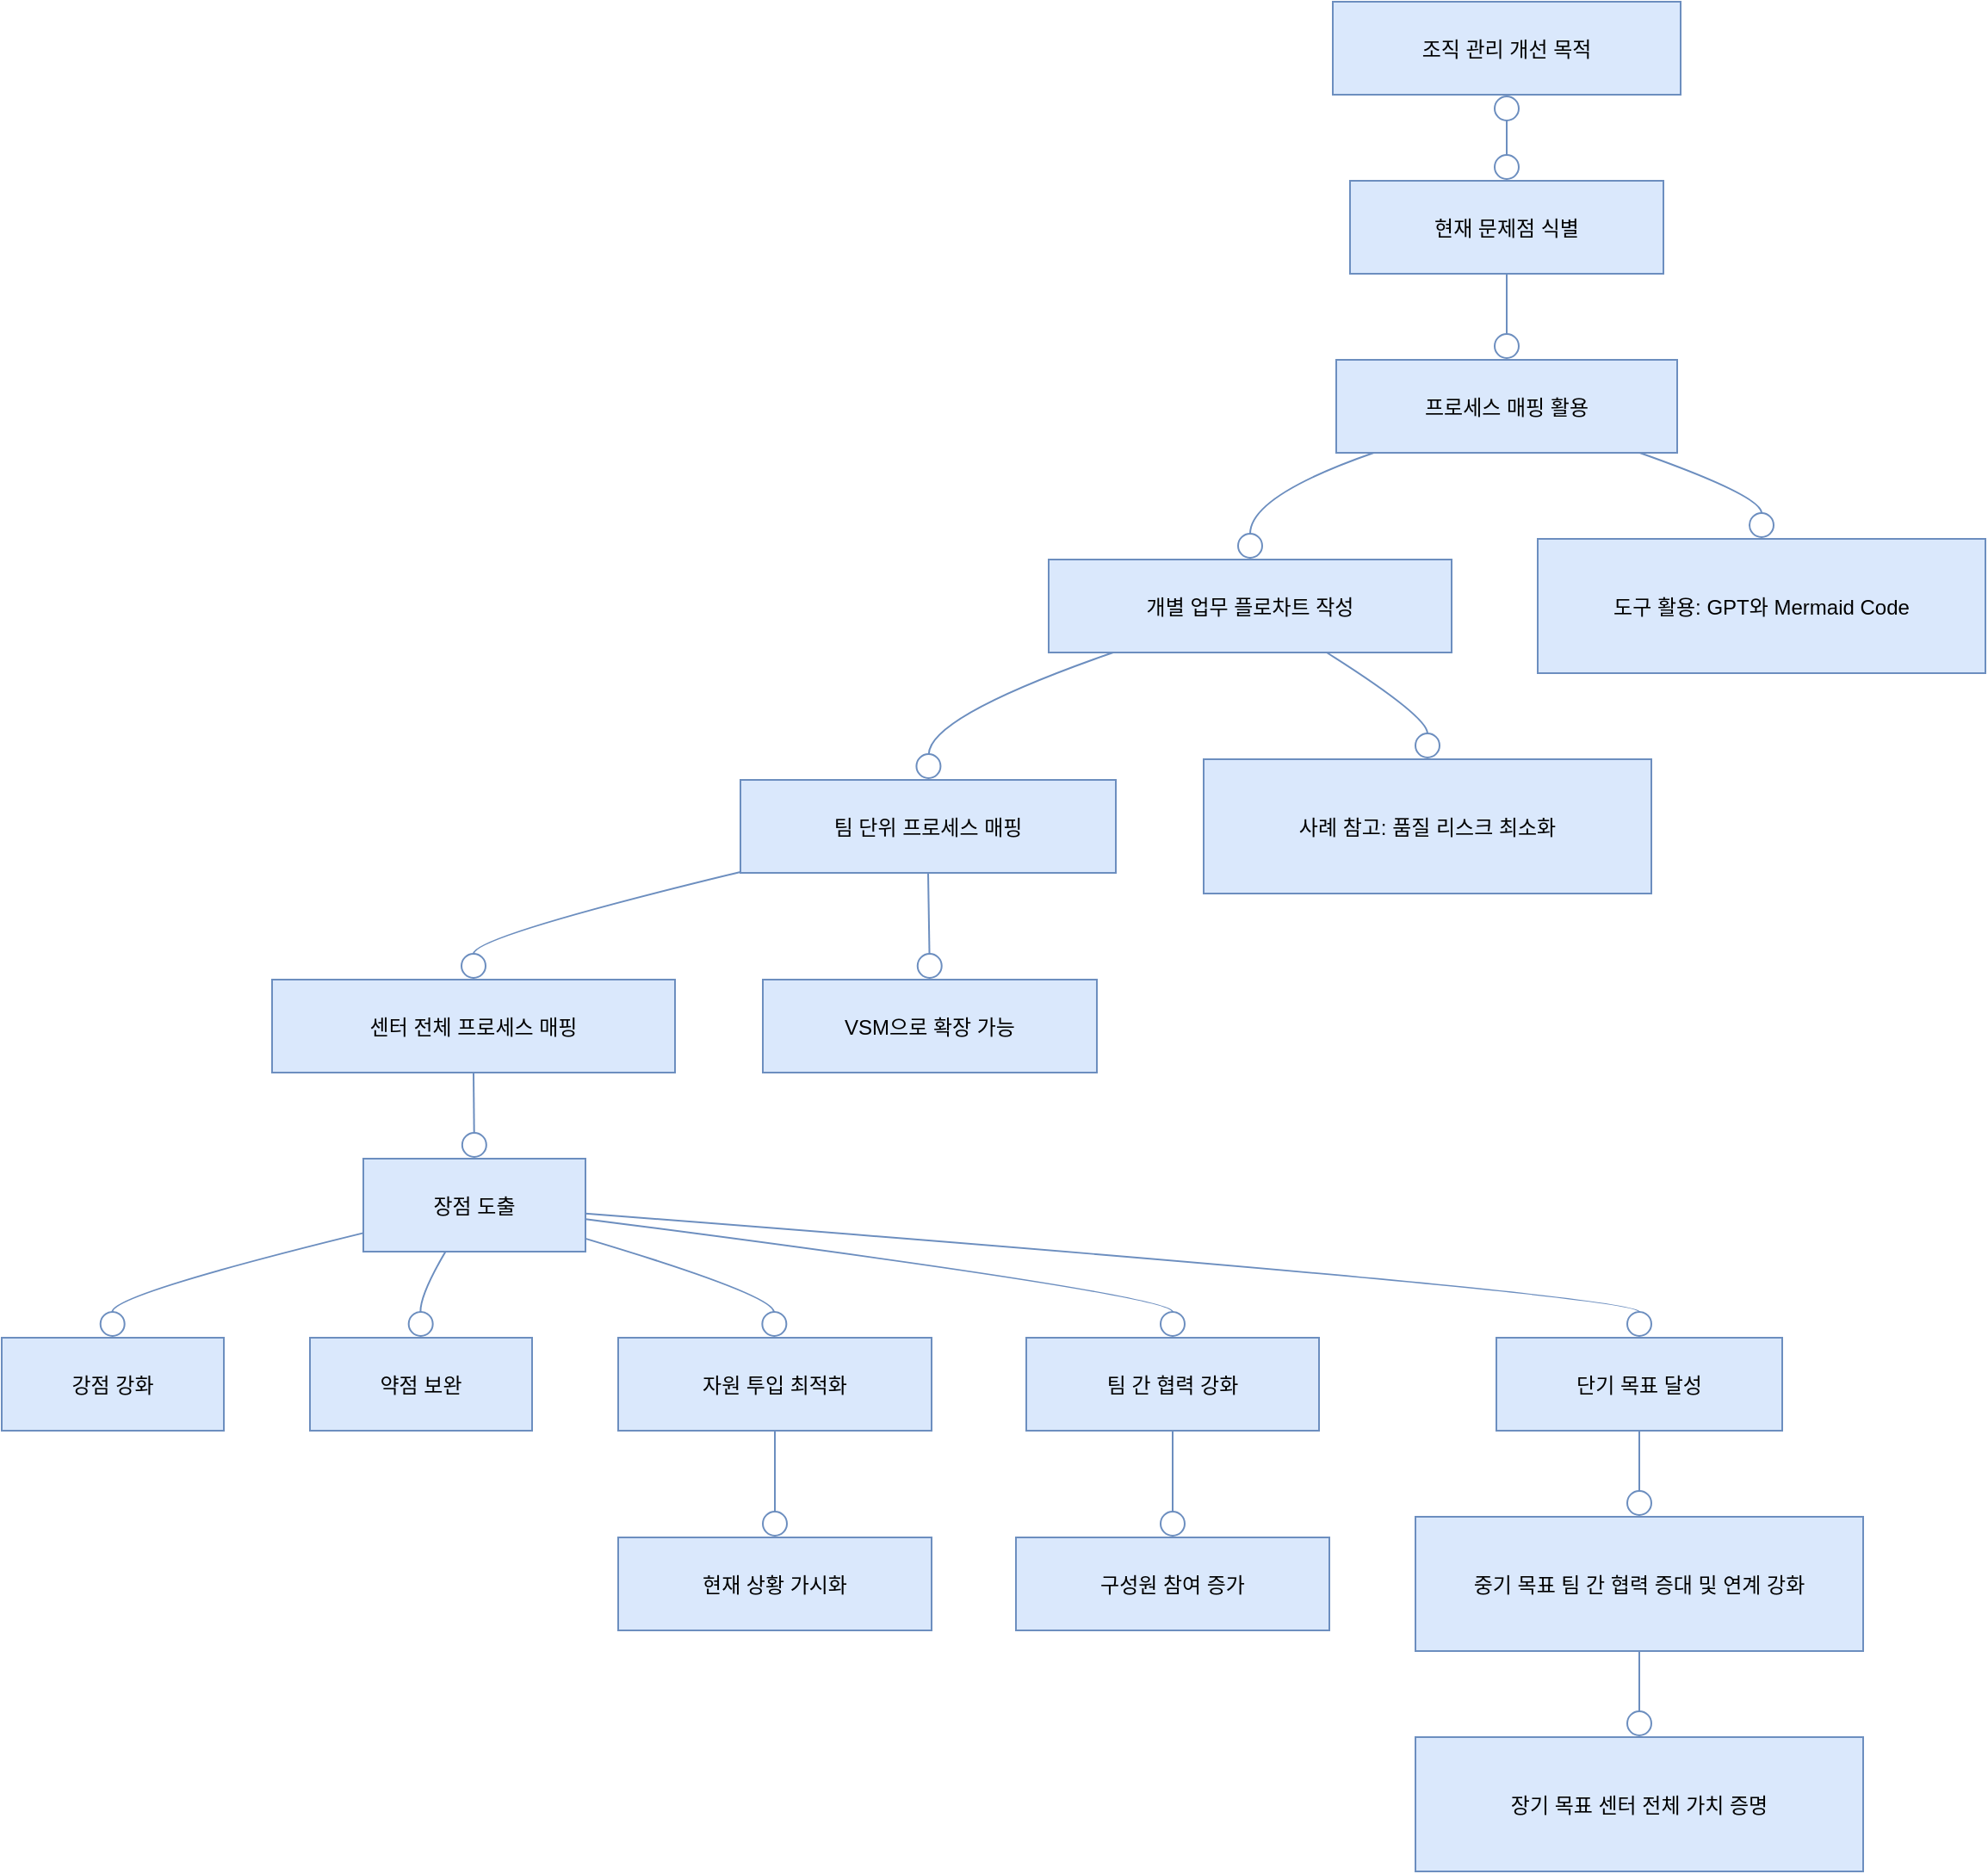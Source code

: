 <mxfile version="26.0.4">
  <diagram name="페이지-1" id="sv2N6qxOZAtlVDRyEEXY">
    <mxGraphModel dx="2049" dy="1237" grid="1" gridSize="10" guides="1" tooltips="1" connect="1" arrows="1" fold="1" page="1" pageScale="1" pageWidth="827" pageHeight="1169" math="0" shadow="0">
      <root>
        <mxCell id="0" />
        <mxCell id="1" parent="0" />
        <mxCell id="cUledtLy-DvFWvWRXGEA-38" value="조직 관리 개선 목적" style="fillColor=#dae8fc;strokeColor=#6c8ebf;" vertex="1" parent="1">
          <mxGeometry x="793" y="20" width="202" height="54" as="geometry" />
        </mxCell>
        <mxCell id="cUledtLy-DvFWvWRXGEA-39" value="현재 문제점 식별" style="fillColor=#dae8fc;strokeColor=#6c8ebf;" vertex="1" parent="1">
          <mxGeometry x="803" y="124" width="182" height="54" as="geometry" />
        </mxCell>
        <mxCell id="cUledtLy-DvFWvWRXGEA-40" value="프로세스 매핑 활용" style="fillColor=#dae8fc;strokeColor=#6c8ebf;" vertex="1" parent="1">
          <mxGeometry x="795" y="228" width="198" height="54" as="geometry" />
        </mxCell>
        <mxCell id="cUledtLy-DvFWvWRXGEA-41" value="개별 업무 플로차트 작성" style="fillColor=#dae8fc;strokeColor=#6c8ebf;" vertex="1" parent="1">
          <mxGeometry x="628" y="344" width="234" height="54" as="geometry" />
        </mxCell>
        <mxCell id="cUledtLy-DvFWvWRXGEA-42" value="팀 단위 프로세스 매핑" style="fillColor=#dae8fc;strokeColor=#6c8ebf;" vertex="1" parent="1">
          <mxGeometry x="449" y="472" width="218" height="54" as="geometry" />
        </mxCell>
        <mxCell id="cUledtLy-DvFWvWRXGEA-43" value="센터 전체 프로세스 매핑" style="fillColor=#dae8fc;strokeColor=#6c8ebf;" vertex="1" parent="1">
          <mxGeometry x="177" y="588" width="234" height="54" as="geometry" />
        </mxCell>
        <mxCell id="cUledtLy-DvFWvWRXGEA-44" value="장점 도출" style="fillColor=#dae8fc;strokeColor=#6c8ebf;" vertex="1" parent="1">
          <mxGeometry x="230" y="692" width="129" height="54" as="geometry" />
        </mxCell>
        <mxCell id="cUledtLy-DvFWvWRXGEA-45" value="강점 강화" style="fillColor=#dae8fc;strokeColor=#6c8ebf;" vertex="1" parent="1">
          <mxGeometry x="20" y="796" width="129" height="54" as="geometry" />
        </mxCell>
        <mxCell id="cUledtLy-DvFWvWRXGEA-46" value="약점 보완" style="fillColor=#dae8fc;strokeColor=#6c8ebf;" vertex="1" parent="1">
          <mxGeometry x="199" y="796" width="129" height="54" as="geometry" />
        </mxCell>
        <mxCell id="cUledtLy-DvFWvWRXGEA-47" value="자원 투입 최적화" style="fillColor=#dae8fc;strokeColor=#6c8ebf;" vertex="1" parent="1">
          <mxGeometry x="378" y="796" width="182" height="54" as="geometry" />
        </mxCell>
        <mxCell id="cUledtLy-DvFWvWRXGEA-48" value="팀 간 협력 강화" style="fillColor=#dae8fc;strokeColor=#6c8ebf;" vertex="1" parent="1">
          <mxGeometry x="615" y="796" width="170" height="54" as="geometry" />
        </mxCell>
        <mxCell id="cUledtLy-DvFWvWRXGEA-49" value="도구 활용: GPT와 Mermaid Code" style="fillColor=#dae8fc;strokeColor=#6c8ebf;" vertex="1" parent="1">
          <mxGeometry x="912" y="332" width="260" height="78" as="geometry" />
        </mxCell>
        <mxCell id="cUledtLy-DvFWvWRXGEA-50" value="사례 참고: 품질 리스크 최소화" style="fillColor=#dae8fc;strokeColor=#6c8ebf;" vertex="1" parent="1">
          <mxGeometry x="718" y="460" width="260" height="78" as="geometry" />
        </mxCell>
        <mxCell id="cUledtLy-DvFWvWRXGEA-51" value="VSM으로 확장 가능" style="fillColor=#dae8fc;strokeColor=#6c8ebf;" vertex="1" parent="1">
          <mxGeometry x="462" y="588" width="194" height="54" as="geometry" />
        </mxCell>
        <mxCell id="cUledtLy-DvFWvWRXGEA-52" value="현재 상황 가시화" style="fillColor=#dae8fc;strokeColor=#6c8ebf;" vertex="1" parent="1">
          <mxGeometry x="378" y="912" width="182" height="54" as="geometry" />
        </mxCell>
        <mxCell id="cUledtLy-DvFWvWRXGEA-53" value="구성원 참여 증가" style="fillColor=#dae8fc;strokeColor=#6c8ebf;" vertex="1" parent="1">
          <mxGeometry x="609" y="912" width="182" height="54" as="geometry" />
        </mxCell>
        <mxCell id="cUledtLy-DvFWvWRXGEA-54" value="단기 목표 달성" style="fillColor=#dae8fc;strokeColor=#6c8ebf;" vertex="1" parent="1">
          <mxGeometry x="888" y="796" width="166" height="54" as="geometry" />
        </mxCell>
        <mxCell id="cUledtLy-DvFWvWRXGEA-55" value="중기 목표 팀 간 협력 증대 및 연계 강화" style="fillColor=#dae8fc;strokeColor=#6c8ebf;" vertex="1" parent="1">
          <mxGeometry x="841" y="900" width="260" height="78" as="geometry" />
        </mxCell>
        <mxCell id="cUledtLy-DvFWvWRXGEA-56" value="장기 목표 센터 전체 가치 증명" style="fillColor=#dae8fc;strokeColor=#6c8ebf;" vertex="1" parent="1">
          <mxGeometry x="841" y="1028" width="260" height="78" as="geometry" />
        </mxCell>
        <mxCell id="cUledtLy-DvFWvWRXGEA-57" value="" style="curved=1;startArrow=circle;startFill=0;endArrow=circle;endFill=0;exitX=0.5;exitY=1;entryX=0.5;entryY=0;rounded=0;fillColor=#dae8fc;strokeColor=#6c8ebf;" edge="1" parent="1" source="cUledtLy-DvFWvWRXGEA-38" target="cUledtLy-DvFWvWRXGEA-39">
          <mxGeometry relative="1" as="geometry">
            <Array as="points" />
          </mxGeometry>
        </mxCell>
        <mxCell id="cUledtLy-DvFWvWRXGEA-58" value="" style="curved=1;startArrow=none;endArrow=circle;endFill=0;exitX=0.5;exitY=1;entryX=0.5;entryY=0;rounded=0;fillColor=#dae8fc;strokeColor=#6c8ebf;" edge="1" parent="1" source="cUledtLy-DvFWvWRXGEA-39" target="cUledtLy-DvFWvWRXGEA-40">
          <mxGeometry relative="1" as="geometry">
            <Array as="points" />
          </mxGeometry>
        </mxCell>
        <mxCell id="cUledtLy-DvFWvWRXGEA-59" value="" style="curved=1;startArrow=none;endArrow=circle;endFill=0;exitX=0.11;exitY=1;entryX=0.5;entryY=0;rounded=0;fillColor=#dae8fc;strokeColor=#6c8ebf;" edge="1" parent="1" source="cUledtLy-DvFWvWRXGEA-40" target="cUledtLy-DvFWvWRXGEA-41">
          <mxGeometry relative="1" as="geometry">
            <Array as="points">
              <mxPoint x="745" y="307" />
            </Array>
          </mxGeometry>
        </mxCell>
        <mxCell id="cUledtLy-DvFWvWRXGEA-60" value="" style="curved=1;startArrow=none;endArrow=circle;endFill=0;exitX=0.16;exitY=1;entryX=0.5;entryY=0;rounded=0;fillColor=#dae8fc;strokeColor=#6c8ebf;" edge="1" parent="1" source="cUledtLy-DvFWvWRXGEA-41" target="cUledtLy-DvFWvWRXGEA-42">
          <mxGeometry relative="1" as="geometry">
            <Array as="points">
              <mxPoint x="559" y="435" />
            </Array>
          </mxGeometry>
        </mxCell>
        <mxCell id="cUledtLy-DvFWvWRXGEA-61" value="" style="curved=1;startArrow=none;endArrow=circle;endFill=0;exitX=0;exitY=0.99;entryX=0.5;entryY=0;rounded=0;fillColor=#dae8fc;strokeColor=#6c8ebf;" edge="1" parent="1" source="cUledtLy-DvFWvWRXGEA-42" target="cUledtLy-DvFWvWRXGEA-43">
          <mxGeometry relative="1" as="geometry">
            <Array as="points">
              <mxPoint x="294" y="563" />
            </Array>
          </mxGeometry>
        </mxCell>
        <mxCell id="cUledtLy-DvFWvWRXGEA-62" value="" style="curved=1;startArrow=none;endArrow=circle;endFill=0;exitX=0.5;exitY=1;entryX=0.5;entryY=0;rounded=0;fillColor=#dae8fc;strokeColor=#6c8ebf;" edge="1" parent="1" source="cUledtLy-DvFWvWRXGEA-43" target="cUledtLy-DvFWvWRXGEA-44">
          <mxGeometry relative="1" as="geometry">
            <Array as="points" />
          </mxGeometry>
        </mxCell>
        <mxCell id="cUledtLy-DvFWvWRXGEA-63" value="" style="curved=1;startArrow=none;endArrow=circle;endFill=0;exitX=0;exitY=0.8;entryX=0.5;entryY=0;rounded=0;fillColor=#dae8fc;strokeColor=#6c8ebf;" edge="1" parent="1" source="cUledtLy-DvFWvWRXGEA-44" target="cUledtLy-DvFWvWRXGEA-45">
          <mxGeometry relative="1" as="geometry">
            <Array as="points">
              <mxPoint x="84" y="771" />
            </Array>
          </mxGeometry>
        </mxCell>
        <mxCell id="cUledtLy-DvFWvWRXGEA-64" value="" style="curved=1;startArrow=none;endArrow=circle;endFill=0;exitX=0.37;exitY=1;entryX=0.5;entryY=0;rounded=0;fillColor=#dae8fc;strokeColor=#6c8ebf;" edge="1" parent="1" source="cUledtLy-DvFWvWRXGEA-44" target="cUledtLy-DvFWvWRXGEA-46">
          <mxGeometry relative="1" as="geometry">
            <Array as="points">
              <mxPoint x="263" y="771" />
            </Array>
          </mxGeometry>
        </mxCell>
        <mxCell id="cUledtLy-DvFWvWRXGEA-65" value="" style="curved=1;startArrow=none;endArrow=circle;endFill=0;exitX=1;exitY=0.86;entryX=0.5;entryY=0;rounded=0;fillColor=#dae8fc;strokeColor=#6c8ebf;" edge="1" parent="1" source="cUledtLy-DvFWvWRXGEA-44" target="cUledtLy-DvFWvWRXGEA-47">
          <mxGeometry relative="1" as="geometry">
            <Array as="points">
              <mxPoint x="468" y="771" />
            </Array>
          </mxGeometry>
        </mxCell>
        <mxCell id="cUledtLy-DvFWvWRXGEA-66" value="" style="curved=1;startArrow=none;endArrow=circle;endFill=0;exitX=1;exitY=0.65;entryX=0.5;entryY=0;rounded=0;fillColor=#dae8fc;strokeColor=#6c8ebf;" edge="1" parent="1" source="cUledtLy-DvFWvWRXGEA-44" target="cUledtLy-DvFWvWRXGEA-48">
          <mxGeometry relative="1" as="geometry">
            <Array as="points">
              <mxPoint x="700" y="771" />
            </Array>
          </mxGeometry>
        </mxCell>
        <mxCell id="cUledtLy-DvFWvWRXGEA-67" value="" style="curved=1;startArrow=none;endArrow=circle;endFill=0;exitX=0.89;exitY=1;entryX=0.5;entryY=0;rounded=0;fillColor=#dae8fc;strokeColor=#6c8ebf;" edge="1" parent="1" source="cUledtLy-DvFWvWRXGEA-40" target="cUledtLy-DvFWvWRXGEA-49">
          <mxGeometry relative="1" as="geometry">
            <Array as="points">
              <mxPoint x="1042" y="307" />
            </Array>
          </mxGeometry>
        </mxCell>
        <mxCell id="cUledtLy-DvFWvWRXGEA-68" value="" style="curved=1;startArrow=none;endArrow=circle;endFill=0;exitX=0.69;exitY=1;entryX=0.5;entryY=0;rounded=0;fillColor=#dae8fc;strokeColor=#6c8ebf;" edge="1" parent="1" source="cUledtLy-DvFWvWRXGEA-41" target="cUledtLy-DvFWvWRXGEA-50">
          <mxGeometry relative="1" as="geometry">
            <Array as="points">
              <mxPoint x="848" y="435" />
            </Array>
          </mxGeometry>
        </mxCell>
        <mxCell id="cUledtLy-DvFWvWRXGEA-69" value="" style="curved=1;startArrow=none;endArrow=circle;endFill=0;exitX=0.5;exitY=1;entryX=0.5;entryY=0;rounded=0;fillColor=#dae8fc;strokeColor=#6c8ebf;" edge="1" parent="1" source="cUledtLy-DvFWvWRXGEA-42" target="cUledtLy-DvFWvWRXGEA-51">
          <mxGeometry relative="1" as="geometry">
            <Array as="points" />
          </mxGeometry>
        </mxCell>
        <mxCell id="cUledtLy-DvFWvWRXGEA-70" value="" style="curved=1;startArrow=none;endArrow=circle;endFill=0;exitX=0.5;exitY=1;entryX=0.5;entryY=0;rounded=0;fillColor=#dae8fc;strokeColor=#6c8ebf;" edge="1" parent="1" source="cUledtLy-DvFWvWRXGEA-47" target="cUledtLy-DvFWvWRXGEA-52">
          <mxGeometry relative="1" as="geometry">
            <Array as="points" />
          </mxGeometry>
        </mxCell>
        <mxCell id="cUledtLy-DvFWvWRXGEA-71" value="" style="curved=1;startArrow=none;endArrow=circle;endFill=0;exitX=0.5;exitY=1;entryX=0.5;entryY=0;rounded=0;fillColor=#dae8fc;strokeColor=#6c8ebf;" edge="1" parent="1" source="cUledtLy-DvFWvWRXGEA-48" target="cUledtLy-DvFWvWRXGEA-53">
          <mxGeometry relative="1" as="geometry">
            <Array as="points" />
          </mxGeometry>
        </mxCell>
        <mxCell id="cUledtLy-DvFWvWRXGEA-72" value="" style="curved=1;startArrow=none;endArrow=circle;endFill=0;exitX=1;exitY=0.59;entryX=0.5;entryY=0;rounded=0;fillColor=#dae8fc;strokeColor=#6c8ebf;" edge="1" parent="1" source="cUledtLy-DvFWvWRXGEA-44" target="cUledtLy-DvFWvWRXGEA-54">
          <mxGeometry relative="1" as="geometry">
            <Array as="points">
              <mxPoint x="971" y="771" />
            </Array>
          </mxGeometry>
        </mxCell>
        <mxCell id="cUledtLy-DvFWvWRXGEA-73" value="" style="curved=1;startArrow=none;endArrow=circle;endFill=0;exitX=0.5;exitY=1;entryX=0.5;entryY=0;rounded=0;fillColor=#dae8fc;strokeColor=#6c8ebf;" edge="1" parent="1" source="cUledtLy-DvFWvWRXGEA-54" target="cUledtLy-DvFWvWRXGEA-55">
          <mxGeometry relative="1" as="geometry">
            <Array as="points" />
          </mxGeometry>
        </mxCell>
        <mxCell id="cUledtLy-DvFWvWRXGEA-74" value="" style="curved=1;startArrow=none;endArrow=circle;endFill=0;exitX=0.5;exitY=1;entryX=0.5;entryY=0;rounded=0;fillColor=#dae8fc;strokeColor=#6c8ebf;" edge="1" parent="1" source="cUledtLy-DvFWvWRXGEA-55" target="cUledtLy-DvFWvWRXGEA-56">
          <mxGeometry relative="1" as="geometry">
            <Array as="points" />
          </mxGeometry>
        </mxCell>
      </root>
    </mxGraphModel>
  </diagram>
</mxfile>
